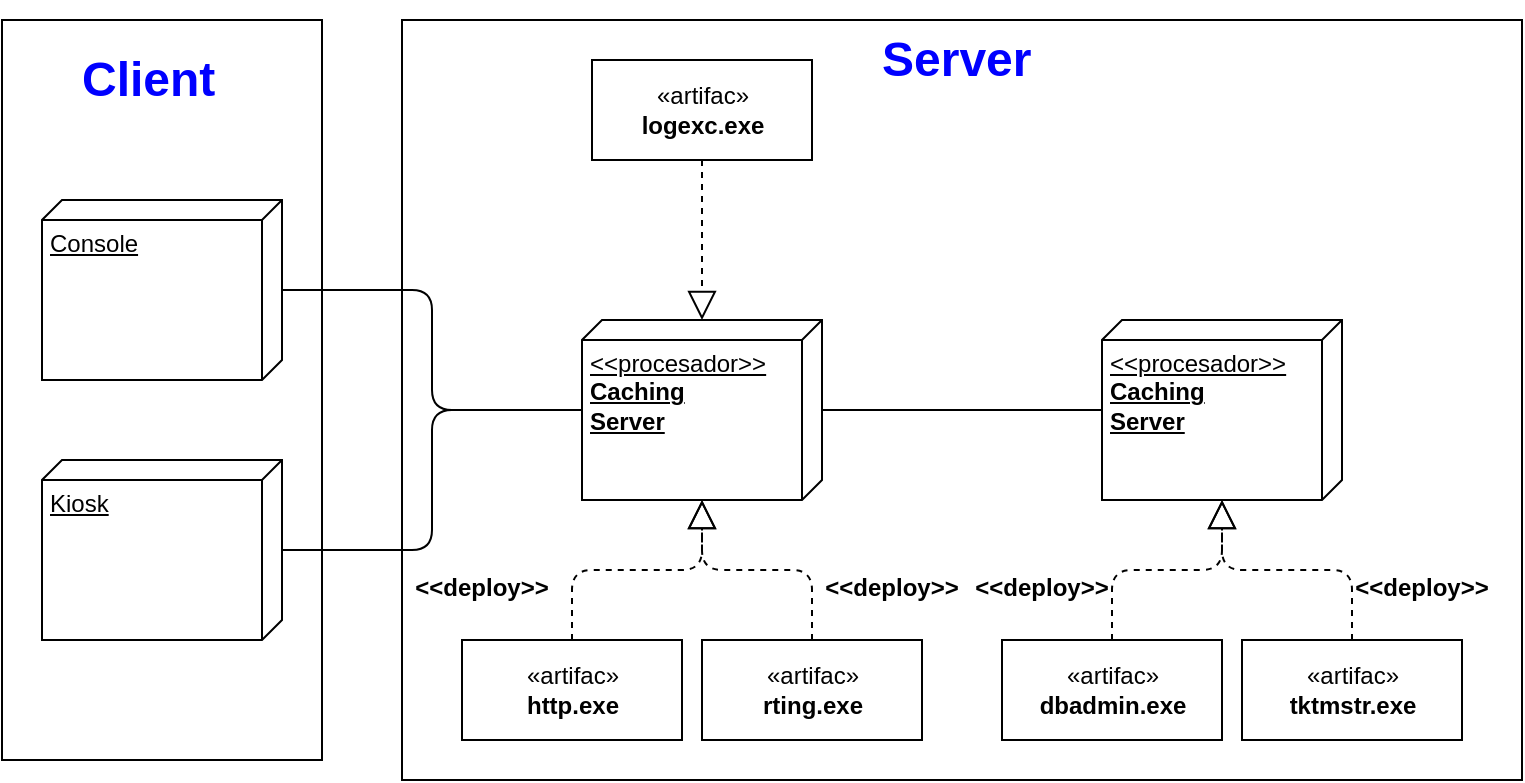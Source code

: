 <mxfile>
    <diagram id="Dg_FIBXJKlEh23FCNFAd" name="Página-1">
        <mxGraphModel dx="966" dy="673" grid="1" gridSize="10" guides="1" tooltips="1" connect="1" arrows="1" fold="1" page="1" pageScale="1" pageWidth="827" pageHeight="1169" math="0" shadow="0">
            <root>
                <mxCell id="0"/>
                <mxCell id="1" parent="0"/>
                <mxCell id="2" value="" style="html=1;align=left;" vertex="1" parent="1">
                    <mxGeometry x="40" y="140" width="160" height="370" as="geometry"/>
                </mxCell>
                <mxCell id="3" value="Console" style="verticalAlign=top;align=left;spacingTop=8;spacingLeft=2;spacingRight=12;shape=cube;size=10;direction=south;fontStyle=4;html=1;" vertex="1" parent="1">
                    <mxGeometry x="60" y="230" width="120" height="90" as="geometry"/>
                </mxCell>
                <mxCell id="4" value="Kiosk" style="verticalAlign=top;align=left;spacingTop=8;spacingLeft=2;spacingRight=12;shape=cube;size=10;direction=south;fontStyle=4;html=1;" vertex="1" parent="1">
                    <mxGeometry x="60" y="360" width="120" height="90" as="geometry"/>
                </mxCell>
                <mxCell id="7" value="" style="html=1;" vertex="1" parent="1">
                    <mxGeometry x="240" y="140" width="560" height="380" as="geometry"/>
                </mxCell>
                <mxCell id="6" value="&lt;h1&gt;Server&lt;/h1&gt;" style="text;html=1;strokeColor=none;fillColor=none;spacing=5;spacingTop=-20;whiteSpace=wrap;overflow=hidden;rounded=0;fontColor=#0000FF;" vertex="1" parent="1">
                    <mxGeometry x="475" y="140" width="90" height="40" as="geometry"/>
                </mxCell>
                <mxCell id="8" value="«artifac»&lt;br&gt;&lt;b&gt;logexc.exe&lt;/b&gt;" style="html=1;" vertex="1" parent="1">
                    <mxGeometry x="335" y="160" width="110" height="50" as="geometry"/>
                </mxCell>
                <mxCell id="9" value="«artifac»&lt;br&gt;&lt;b&gt;http.exe&lt;/b&gt;" style="html=1;" vertex="1" parent="1">
                    <mxGeometry x="270" y="450" width="110" height="50" as="geometry"/>
                </mxCell>
                <mxCell id="10" value="«artifac»&lt;br&gt;&lt;b&gt;rting.exe&lt;/b&gt;" style="html=1;" vertex="1" parent="1">
                    <mxGeometry x="390" y="450" width="110" height="50" as="geometry"/>
                </mxCell>
                <mxCell id="11" value="«artifac»&lt;br&gt;&lt;b&gt;dbadmin.exe&lt;/b&gt;" style="html=1;" vertex="1" parent="1">
                    <mxGeometry x="540" y="450" width="110" height="50" as="geometry"/>
                </mxCell>
                <mxCell id="12" value="«artifac»&lt;br&gt;&lt;b&gt;tktmstr.exe&lt;/b&gt;" style="html=1;" vertex="1" parent="1">
                    <mxGeometry x="660" y="450" width="110" height="50" as="geometry"/>
                </mxCell>
                <mxCell id="13" value="&amp;lt;&amp;lt;procesador&amp;gt;&amp;gt;&lt;br&gt;&lt;b&gt;Caching&lt;/b&gt;&lt;br&gt;&lt;b&gt;Server&lt;/b&gt;" style="verticalAlign=top;align=left;spacingTop=8;spacingLeft=2;spacingRight=12;shape=cube;size=10;direction=south;fontStyle=4;html=1;" vertex="1" parent="1">
                    <mxGeometry x="330" y="290" width="120" height="90" as="geometry"/>
                </mxCell>
                <mxCell id="15" value="&lt;&lt;deploy&gt;&gt;" style="text;align=center;fontStyle=1;verticalAlign=middle;spacingLeft=3;spacingRight=3;strokeColor=none;rotatable=0;points=[[0,0.5],[1,0.5]];portConstraint=eastwest;" vertex="1" parent="1">
                    <mxGeometry x="240" y="410" width="80" height="26" as="geometry"/>
                </mxCell>
                <mxCell id="19" value="" style="endArrow=none;html=1;edgeStyle=orthogonalEdgeStyle;" edge="1" parent="1" source="3" target="13">
                    <mxGeometry width="50" height="50" relative="1" as="geometry">
                        <mxPoint x="480" y="350" as="sourcePoint"/>
                        <mxPoint x="530" y="300" as="targetPoint"/>
                    </mxGeometry>
                </mxCell>
                <mxCell id="20" value="" style="endArrow=none;html=1;edgeStyle=orthogonalEdgeStyle;" edge="1" parent="1" source="4" target="13">
                    <mxGeometry width="50" height="50" relative="1" as="geometry">
                        <mxPoint x="190" y="298.333" as="sourcePoint"/>
                        <mxPoint x="340" y="331.667" as="targetPoint"/>
                    </mxGeometry>
                </mxCell>
                <mxCell id="21" value="&amp;lt;&amp;lt;procesador&amp;gt;&amp;gt;&lt;br&gt;&lt;b&gt;Caching&lt;/b&gt;&lt;br&gt;&lt;b&gt;Server&lt;/b&gt;" style="verticalAlign=top;align=left;spacingTop=8;spacingLeft=2;spacingRight=12;shape=cube;size=10;direction=south;fontStyle=4;html=1;" vertex="1" parent="1">
                    <mxGeometry x="590" y="290" width="120" height="90" as="geometry"/>
                </mxCell>
                <mxCell id="22" value="" style="endArrow=block;dashed=1;endFill=0;endSize=12;html=1;edgeStyle=orthogonalEdgeStyle;" edge="1" parent="1" source="9" target="13">
                    <mxGeometry width="160" relative="1" as="geometry">
                        <mxPoint x="420" y="320" as="sourcePoint"/>
                        <mxPoint x="580" y="320" as="targetPoint"/>
                    </mxGeometry>
                </mxCell>
                <mxCell id="27" value="" style="endArrow=block;dashed=1;endFill=0;endSize=12;html=1;edgeStyle=orthogonalEdgeStyle;" edge="1" parent="1" source="10" target="13">
                    <mxGeometry width="160" relative="1" as="geometry">
                        <mxPoint x="420" y="320" as="sourcePoint"/>
                        <mxPoint x="580" y="320" as="targetPoint"/>
                    </mxGeometry>
                </mxCell>
                <mxCell id="28" value="&lt;&lt;deploy&gt;&gt;" style="text;align=center;fontStyle=1;verticalAlign=middle;spacingLeft=3;spacingRight=3;strokeColor=none;rotatable=0;points=[[0,0.5],[1,0.5]];portConstraint=eastwest;" vertex="1" parent="1">
                    <mxGeometry x="445" y="410" width="80" height="26" as="geometry"/>
                </mxCell>
                <mxCell id="29" value="" style="endArrow=block;dashed=1;endFill=0;endSize=12;html=1;edgeStyle=orthogonalEdgeStyle;" edge="1" parent="1" source="11" target="21">
                    <mxGeometry width="160" relative="1" as="geometry">
                        <mxPoint x="420" y="320" as="sourcePoint"/>
                        <mxPoint x="580" y="320" as="targetPoint"/>
                    </mxGeometry>
                </mxCell>
                <mxCell id="30" value="" style="endArrow=block;dashed=1;endFill=0;endSize=12;html=1;exitX=0.5;exitY=0;exitDx=0;exitDy=0;edgeStyle=orthogonalEdgeStyle;" edge="1" parent="1" source="12" target="21">
                    <mxGeometry width="160" relative="1" as="geometry">
                        <mxPoint x="420" y="320" as="sourcePoint"/>
                        <mxPoint x="580" y="320" as="targetPoint"/>
                    </mxGeometry>
                </mxCell>
                <mxCell id="31" value="&lt;&lt;deploy&gt;&gt;" style="text;align=center;fontStyle=1;verticalAlign=middle;spacingLeft=3;spacingRight=3;strokeColor=none;rotatable=0;points=[[0,0.5],[1,0.5]];portConstraint=eastwest;" vertex="1" parent="1">
                    <mxGeometry x="520" y="410" width="80" height="26" as="geometry"/>
                </mxCell>
                <mxCell id="32" value="&lt;&lt;deploy&gt;&gt;" style="text;align=center;fontStyle=1;verticalAlign=middle;spacingLeft=3;spacingRight=3;strokeColor=none;rotatable=0;points=[[0,0.5],[1,0.5]];portConstraint=eastwest;" vertex="1" parent="1">
                    <mxGeometry x="710" y="410" width="80" height="26" as="geometry"/>
                </mxCell>
                <mxCell id="33" value="" style="endArrow=none;html=1;" edge="1" parent="1" source="13" target="21">
                    <mxGeometry width="50" height="50" relative="1" as="geometry">
                        <mxPoint x="480" y="350" as="sourcePoint"/>
                        <mxPoint x="530" y="300" as="targetPoint"/>
                    </mxGeometry>
                </mxCell>
                <mxCell id="34" value="" style="endArrow=block;dashed=1;endFill=0;endSize=12;html=1;" edge="1" parent="1" source="8" target="13">
                    <mxGeometry width="160" relative="1" as="geometry">
                        <mxPoint x="420" y="320" as="sourcePoint"/>
                        <mxPoint x="580" y="320" as="targetPoint"/>
                    </mxGeometry>
                </mxCell>
                <mxCell id="35" value="&lt;h1&gt;Client&lt;/h1&gt;" style="text;html=1;strokeColor=none;fillColor=none;spacing=5;spacingTop=-20;whiteSpace=wrap;overflow=hidden;rounded=0;fontColor=#0000FF;" vertex="1" parent="1">
                    <mxGeometry x="75" y="150" width="90" height="40" as="geometry"/>
                </mxCell>
            </root>
        </mxGraphModel>
    </diagram>
</mxfile>